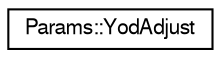 digraph "Graphical Class Hierarchy"
{
  edge [fontname="FreeSans",fontsize="10",labelfontname="FreeSans",labelfontsize="10"];
  node [fontname="FreeSans",fontsize="10",shape=record];
  rankdir="LR";
  Node1 [label="Params::YodAdjust",height=0.2,width=0.4,color="black", fillcolor="white", style="filled",URL="$structParams_1_1YodAdjust.html",tooltip="Structure for year, month and day adjustment command line arguments. "];
}
